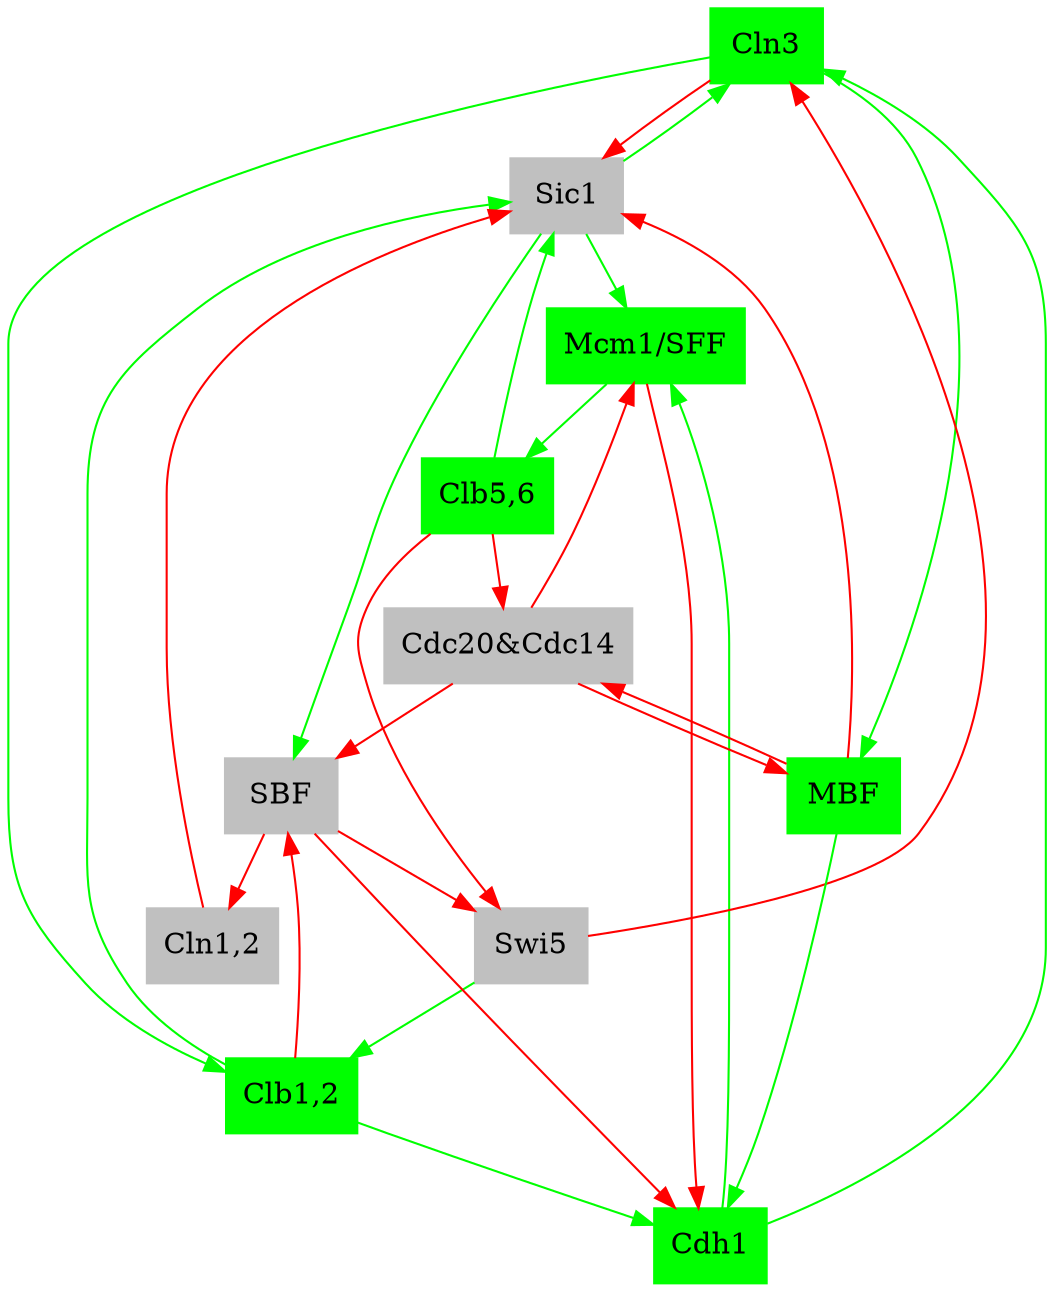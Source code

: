 digraph 11001001011  {
"Cln3" [shape=box, color=green, style=filled];
	edge [color=green]; 
	"Cdh1" -> "Cln3";
	"Sic1" -> "Cln3";
	edge [color=red]; 
	"Swi5" -> "Cln3";
"MBF" [shape=box, color=green, style=filled];
	edge [color=green]; 
	"Cln3" -> "MBF";
	edge [color=red]; 
	"Cdc20&Cdc14" -> "MBF";
"SBF" [shape=box, color=gray, style=filled];
	edge [color=green]; 
	"Sic1" -> "SBF";
	edge [color=red]; 
	"Cdc20&Cdc14" -> "SBF";
	"Clb1,2" -> "SBF";
"Cln1,2" [shape=box, color=gray, style=filled];
	edge [color=red]; 
	"SBF" -> "Cln1,2";
"Cdh1" [shape=box, color=green, style=filled];
	edge [color=green]; 
	"Clb1,2" -> "Cdh1";
	"MBF" -> "Cdh1";
	edge [color=red]; 
	"Mcm1/SFF" -> "Cdh1";
	"SBF" -> "Cdh1";
"Swi5" [shape=box, color=gray, style=filled];
	edge [color=red]; 
	"Clb5,6" -> "Swi5";
	"SBF" -> "Swi5";
"Cdc20&Cdc14" [shape=box, color=gray, style=filled];
	edge [color=red]; 
	"Clb5,6" -> "Cdc20&Cdc14";
	"MBF" -> "Cdc20&Cdc14";
"Clb5,6" [shape=box, color=green, style=filled];
	edge [color=green]; 
	"Mcm1/SFF" -> "Clb5,6";
"Sic1" [shape=box, color=gray, style=filled];
	edge [color=green]; 
	"Clb1,2" -> "Sic1";
	"Clb5,6" -> "Sic1";
	edge [color=red]; 
	"Cln1,2" -> "Sic1";
	"Cln3" -> "Sic1";
	"MBF" -> "Sic1";
"Clb1,2" [shape=box, color=green, style=filled];
	edge [color=green]; 
	"Cln3" -> "Clb1,2";
	"Swi5" -> "Clb1,2";
"Mcm1/SFF" [shape=box, color=green, style=filled];
	edge [color=green]; 
	"Cdh1" -> "Mcm1/SFF";
	"Sic1" -> "Mcm1/SFF";
	edge [color=red]; 
	"Cdc20&Cdc14" -> "Mcm1/SFF";

}